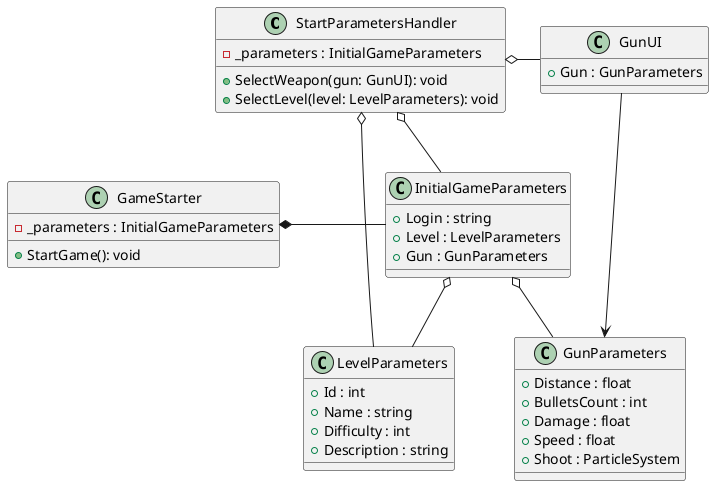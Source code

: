 @startuml

class StartParametersHandler {
  -_parameters : InitialGameParameters
  +SelectWeapon(gun: GunUI): void
  +SelectLevel(level: LevelParameters): void
}

class InitialGameParameters {
  +Login : string
  +Level : LevelParameters
  +Gun : GunParameters
}

class GameStarter {
  -_parameters : InitialGameParameters
  +StartGame(): void
}

class LevelParameters {
  +Id : int
  +Name : string
  +Difficulty : int
  +Description : string
}

class GunParameters {
  +Distance : float
  +BulletsCount : int
  +Damage : float
  +Speed : float
  +Shoot : ParticleSystem
}

class GunUI {
  +Gun : GunParameters
}

StartParametersHandler o-- InitialGameParameters
GameStarter *- InitialGameParameters
InitialGameParameters o-- LevelParameters
InitialGameParameters o-- GunParameters
StartParametersHandler o- GunUI
StartParametersHandler o- LevelParameters
GunUI -> GunParameters

@enduml